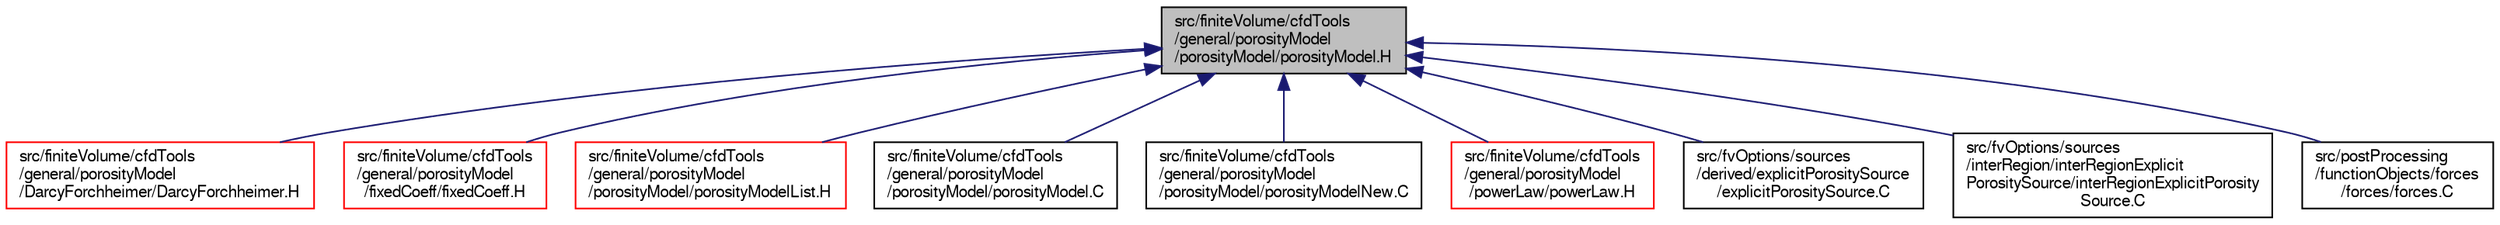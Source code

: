 digraph "src/finiteVolume/cfdTools/general/porosityModel/porosityModel/porosityModel.H"
{
  bgcolor="transparent";
  edge [fontname="FreeSans",fontsize="10",labelfontname="FreeSans",labelfontsize="10"];
  node [fontname="FreeSans",fontsize="10",shape=record];
  Node274 [label="src/finiteVolume/cfdTools\l/general/porosityModel\l/porosityModel/porosityModel.H",height=0.2,width=0.4,color="black", fillcolor="grey75", style="filled", fontcolor="black"];
  Node274 -> Node275 [dir="back",color="midnightblue",fontsize="10",style="solid",fontname="FreeSans"];
  Node275 [label="src/finiteVolume/cfdTools\l/general/porosityModel\l/DarcyForchheimer/DarcyForchheimer.H",height=0.2,width=0.4,color="red",URL="$a01283.html"];
  Node274 -> Node277 [dir="back",color="midnightblue",fontsize="10",style="solid",fontname="FreeSans"];
  Node277 [label="src/finiteVolume/cfdTools\l/general/porosityModel\l/fixedCoeff/fixedCoeff.H",height=0.2,width=0.4,color="red",URL="$a01292.html"];
  Node274 -> Node279 [dir="back",color="midnightblue",fontsize="10",style="solid",fontname="FreeSans"];
  Node279 [label="src/finiteVolume/cfdTools\l/general/porosityModel\l/porosityModel/porosityModelList.H",height=0.2,width=0.4,color="red",URL="$a01313.html"];
  Node274 -> Node283 [dir="back",color="midnightblue",fontsize="10",style="solid",fontname="FreeSans"];
  Node283 [label="src/finiteVolume/cfdTools\l/general/porosityModel\l/porosityModel/porosityModel.C",height=0.2,width=0.4,color="black",URL="$a01301.html"];
  Node274 -> Node284 [dir="back",color="midnightblue",fontsize="10",style="solid",fontname="FreeSans"];
  Node284 [label="src/finiteVolume/cfdTools\l/general/porosityModel\l/porosityModel/porosityModelNew.C",height=0.2,width=0.4,color="black",URL="$a01316.html"];
  Node274 -> Node285 [dir="back",color="midnightblue",fontsize="10",style="solid",fontname="FreeSans"];
  Node285 [label="src/finiteVolume/cfdTools\l/general/porosityModel\l/powerLaw/powerLaw.H",height=0.2,width=0.4,color="red",URL="$a39332.html"];
  Node274 -> Node287 [dir="back",color="midnightblue",fontsize="10",style="solid",fontname="FreeSans"];
  Node287 [label="src/fvOptions/sources\l/derived/explicitPorositySource\l/explicitPorositySource.C",height=0.2,width=0.4,color="black",URL="$a04652.html"];
  Node274 -> Node288 [dir="back",color="midnightblue",fontsize="10",style="solid",fontname="FreeSans"];
  Node288 [label="src/fvOptions/sources\l/interRegion/interRegionExplicit\lPorositySource/interRegionExplicitPorosity\lSource.C",height=0.2,width=0.4,color="black",URL="$a04784.html"];
  Node274 -> Node289 [dir="back",color="midnightblue",fontsize="10",style="solid",fontname="FreeSans"];
  Node289 [label="src/postProcessing\l/functionObjects/forces\l/forces/forces.C",height=0.2,width=0.4,color="black",URL="$a13508.html"];
}
